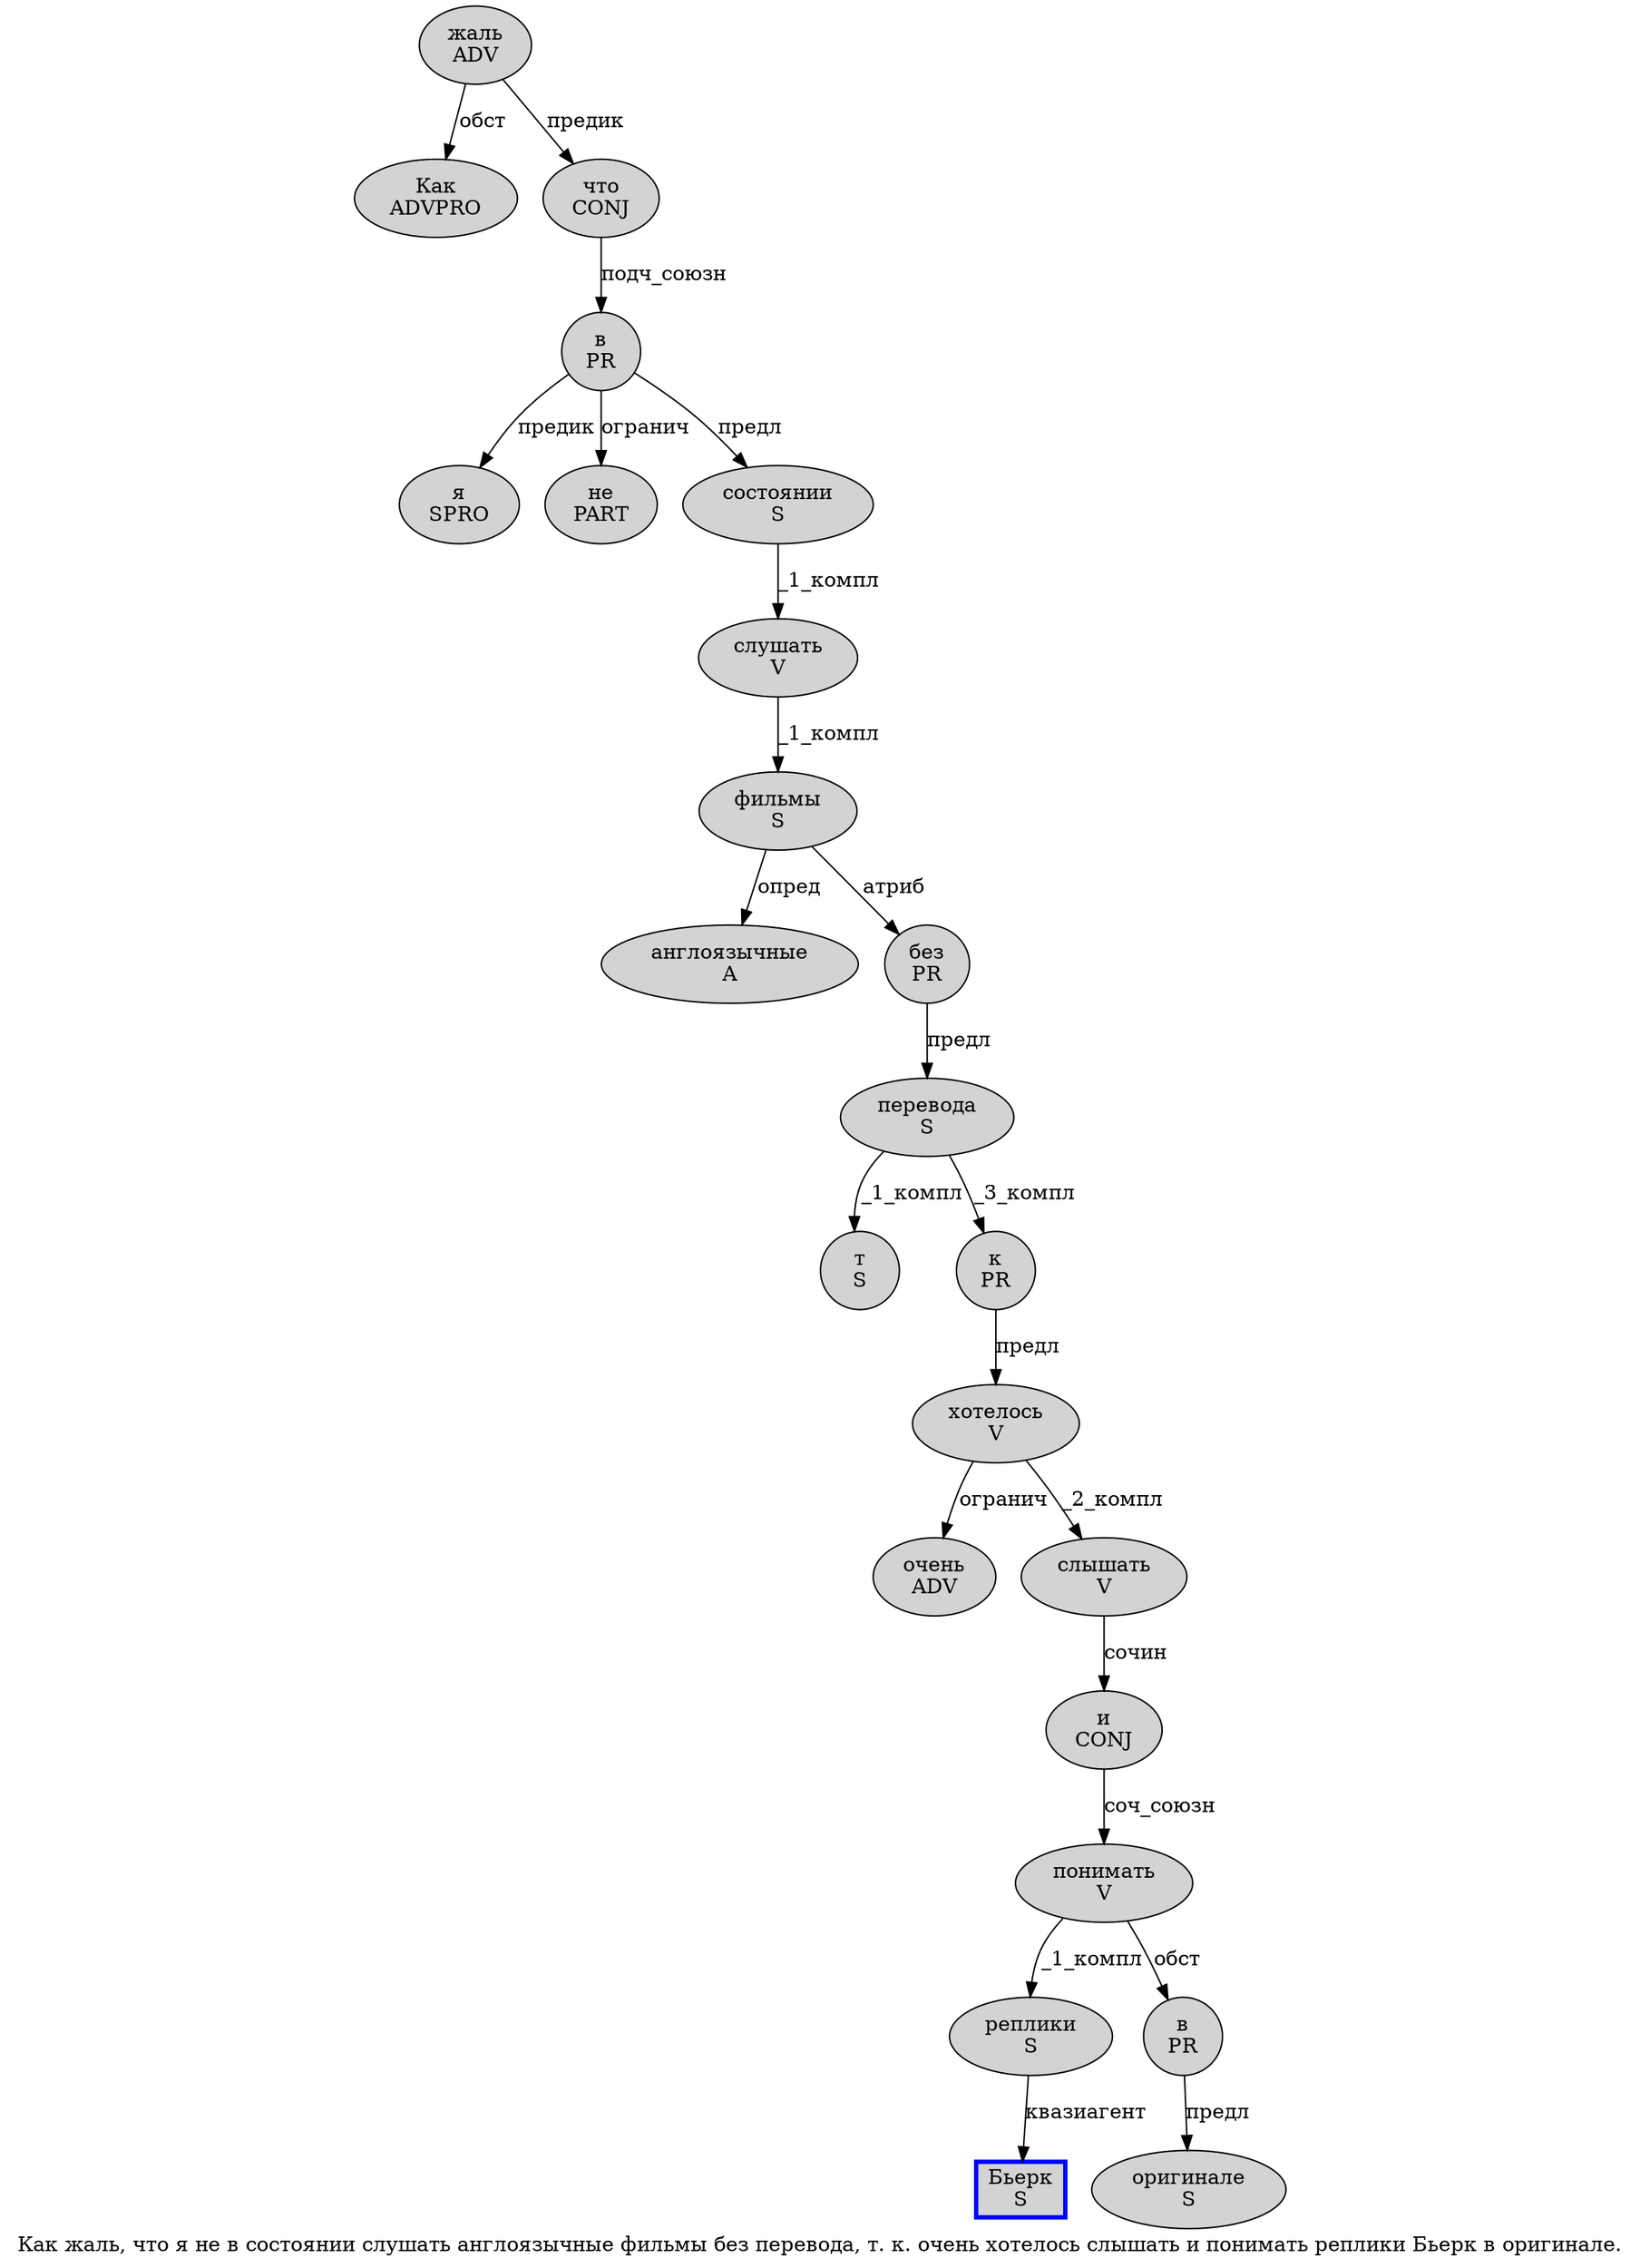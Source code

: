 digraph SENTENCE_903 {
	graph [label="Как жаль, что я не в состоянии слушать англоязычные фильмы без перевода, т. к. очень хотелось слышать и понимать реплики Бьерк в оригинале."]
	node [style=filled]
		0 [label="Как
ADVPRO" color="" fillcolor=lightgray penwidth=1 shape=ellipse]
		1 [label="жаль
ADV" color="" fillcolor=lightgray penwidth=1 shape=ellipse]
		3 [label="что
CONJ" color="" fillcolor=lightgray penwidth=1 shape=ellipse]
		4 [label="я
SPRO" color="" fillcolor=lightgray penwidth=1 shape=ellipse]
		5 [label="не
PART" color="" fillcolor=lightgray penwidth=1 shape=ellipse]
		6 [label="в
PR" color="" fillcolor=lightgray penwidth=1 shape=ellipse]
		7 [label="состоянии
S" color="" fillcolor=lightgray penwidth=1 shape=ellipse]
		8 [label="слушать
V" color="" fillcolor=lightgray penwidth=1 shape=ellipse]
		9 [label="англоязычные
A" color="" fillcolor=lightgray penwidth=1 shape=ellipse]
		10 [label="фильмы
S" color="" fillcolor=lightgray penwidth=1 shape=ellipse]
		11 [label="без
PR" color="" fillcolor=lightgray penwidth=1 shape=ellipse]
		12 [label="перевода
S" color="" fillcolor=lightgray penwidth=1 shape=ellipse]
		14 [label="т
S" color="" fillcolor=lightgray penwidth=1 shape=ellipse]
		16 [label="к
PR" color="" fillcolor=lightgray penwidth=1 shape=ellipse]
		18 [label="очень
ADV" color="" fillcolor=lightgray penwidth=1 shape=ellipse]
		19 [label="хотелось
V" color="" fillcolor=lightgray penwidth=1 shape=ellipse]
		20 [label="слышать
V" color="" fillcolor=lightgray penwidth=1 shape=ellipse]
		21 [label="и
CONJ" color="" fillcolor=lightgray penwidth=1 shape=ellipse]
		22 [label="понимать
V" color="" fillcolor=lightgray penwidth=1 shape=ellipse]
		23 [label="реплики
S" color="" fillcolor=lightgray penwidth=1 shape=ellipse]
		24 [label="Бьерк
S" color=blue fillcolor=lightgray penwidth=3 shape=box]
		25 [label="в
PR" color="" fillcolor=lightgray penwidth=1 shape=ellipse]
		26 [label="оригинале
S" color="" fillcolor=lightgray penwidth=1 shape=ellipse]
			12 -> 14 [label="_1_компл"]
			12 -> 16 [label="_3_компл"]
			16 -> 19 [label="предл"]
			7 -> 8 [label="_1_компл"]
			21 -> 22 [label="соч_союзн"]
			3 -> 6 [label="подч_союзн"]
			11 -> 12 [label="предл"]
			6 -> 4 [label="предик"]
			6 -> 5 [label="огранич"]
			6 -> 7 [label="предл"]
			20 -> 21 [label="сочин"]
			10 -> 9 [label="опред"]
			10 -> 11 [label="атриб"]
			22 -> 23 [label="_1_компл"]
			22 -> 25 [label="обст"]
			19 -> 18 [label="огранич"]
			19 -> 20 [label="_2_компл"]
			25 -> 26 [label="предл"]
			8 -> 10 [label="_1_компл"]
			23 -> 24 [label="квазиагент"]
			1 -> 0 [label="обст"]
			1 -> 3 [label="предик"]
}